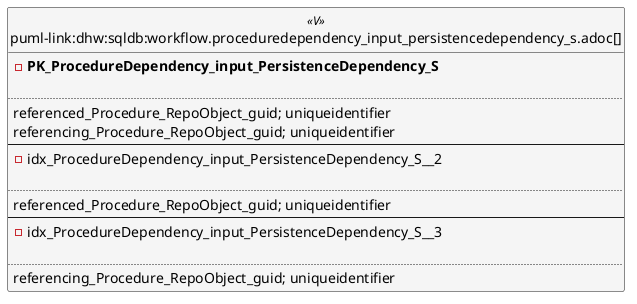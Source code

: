 @startuml
left to right direction
'top to bottom direction
hide circle
'avoide "." issues:
set namespaceSeparator none


skinparam class {
  BackgroundColor White
  BackgroundColor<<FN>> Yellow
  BackgroundColor<<FS>> Yellow
  BackgroundColor<<FT>> LightGray
  BackgroundColor<<IF>> Yellow
  BackgroundColor<<IS>> Yellow
  BackgroundColor<<P>> Aqua
  BackgroundColor<<PC>> Aqua
  BackgroundColor<<SN>> Yellow
  BackgroundColor<<SO>> SlateBlue
  BackgroundColor<<TF>> LightGray
  BackgroundColor<<TR>> Tomato
  BackgroundColor<<U>> White
  BackgroundColor<<V>> WhiteSmoke
  BackgroundColor<<X>> Aqua
  BackgroundColor<<external>> AliceBlue
}


entity "puml-link:dhw:sqldb:workflow.proceduredependency_input_persistencedependency_s.adoc[]" as workflow.ProcedureDependency_input_PersistenceDependency_S << V >> {
- **PK_ProcedureDependency_input_PersistenceDependency_S**

..
referenced_Procedure_RepoObject_guid; uniqueidentifier
referencing_Procedure_RepoObject_guid; uniqueidentifier
--
- idx_ProcedureDependency_input_PersistenceDependency_S__2

..
referenced_Procedure_RepoObject_guid; uniqueidentifier
--
- idx_ProcedureDependency_input_PersistenceDependency_S__3

..
referencing_Procedure_RepoObject_guid; uniqueidentifier
}


@enduml

